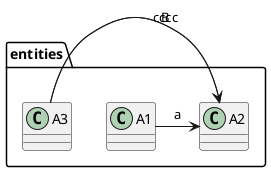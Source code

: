 {
  "sha1": "mv9g0x284goqlwo4fn638mqzs624nzd",
  "insertion": {
    "when": "2024-06-03T18:59:35.721Z",
    "user": "plantuml@gmail.com"
  }
}
@startuml
package "entities" {

A1 -> A2 : a
A3 -> A2 : cccc
A3 -> A2 : B
}


@enduml
